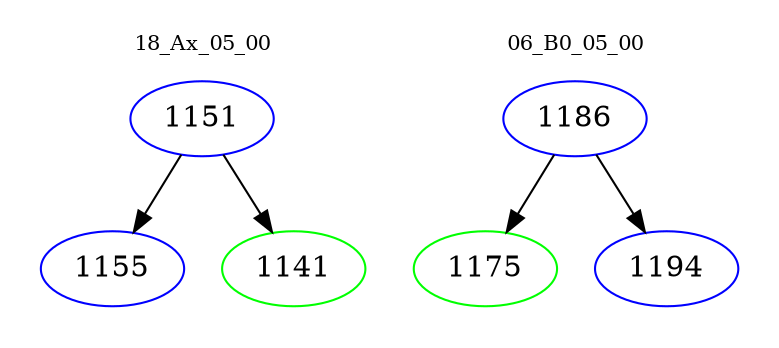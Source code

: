 digraph{
subgraph cluster_0 {
color = white
label = "18_Ax_05_00";
fontsize=10;
T0_1151 [label="1151", color="blue"]
T0_1151 -> T0_1155 [color="black"]
T0_1155 [label="1155", color="blue"]
T0_1151 -> T0_1141 [color="black"]
T0_1141 [label="1141", color="green"]
}
subgraph cluster_1 {
color = white
label = "06_B0_05_00";
fontsize=10;
T1_1186 [label="1186", color="blue"]
T1_1186 -> T1_1175 [color="black"]
T1_1175 [label="1175", color="green"]
T1_1186 -> T1_1194 [color="black"]
T1_1194 [label="1194", color="blue"]
}
}
